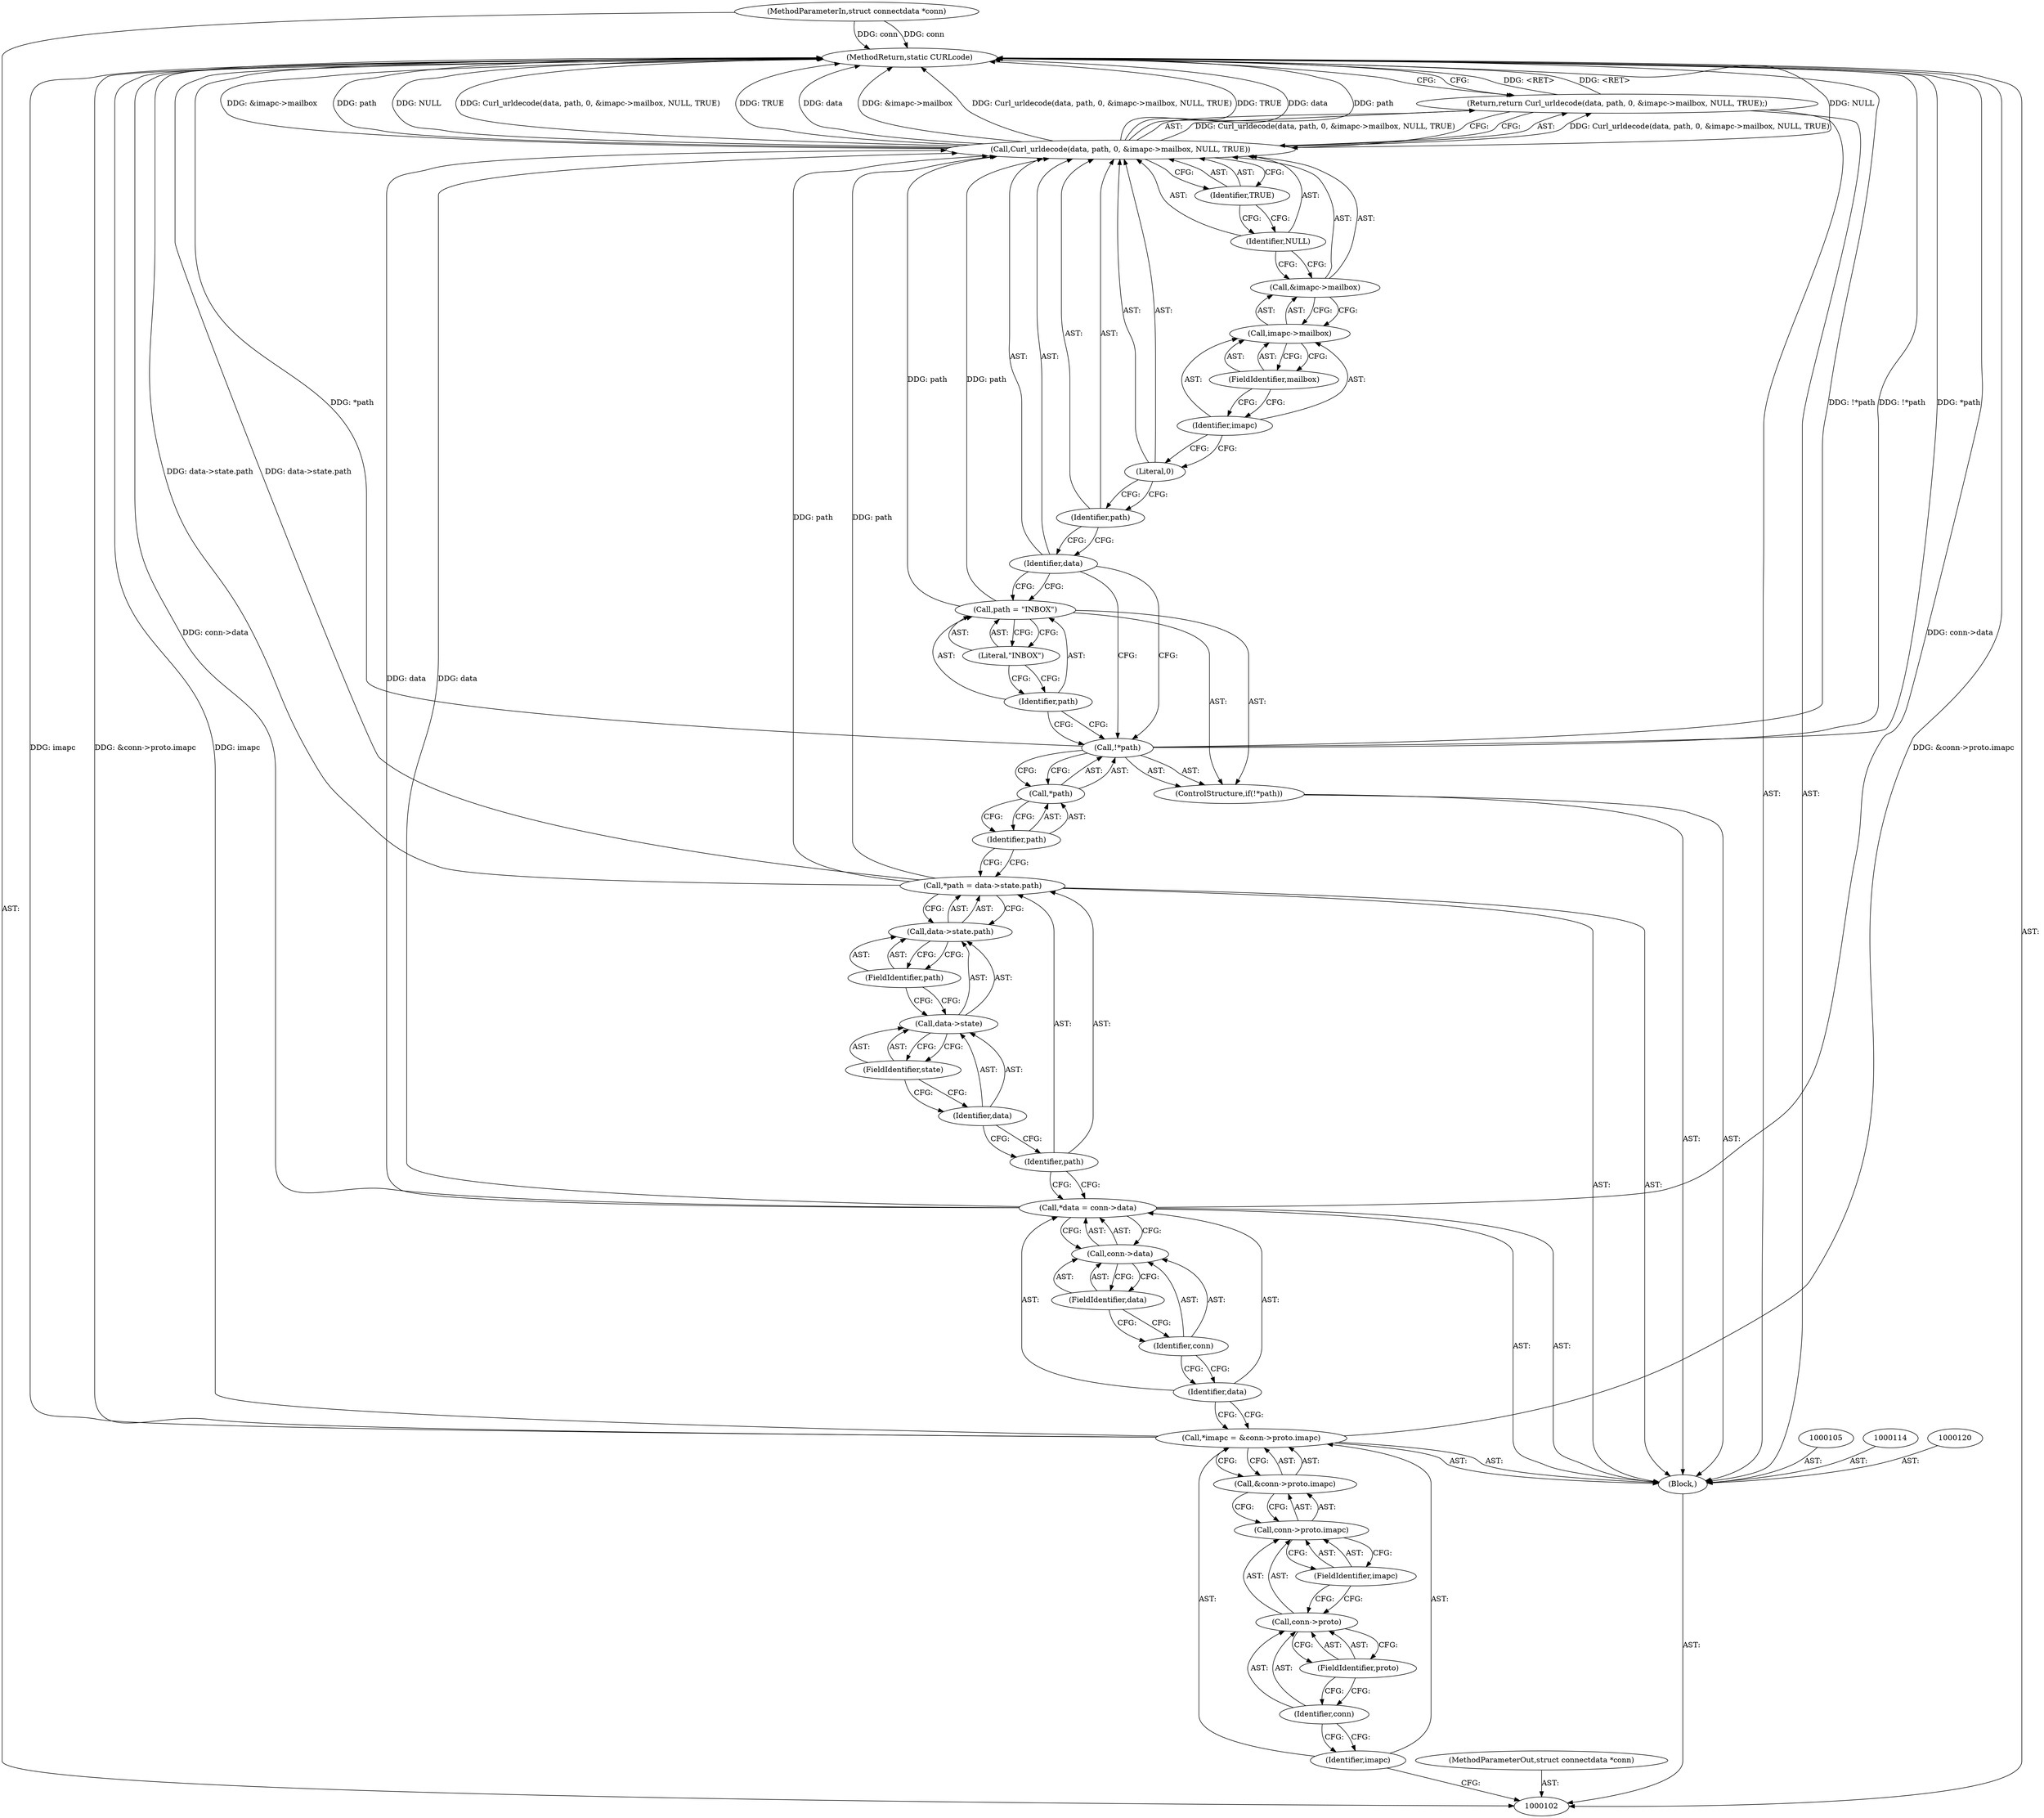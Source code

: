 digraph "0_curl_75ca568fa1c19de4c5358fed246686de8467c238_1" {
"1000146" [label="(MethodReturn,static CURLcode)"];
"1000103" [label="(MethodParameterIn,struct connectdata *conn)"];
"1000193" [label="(MethodParameterOut,struct connectdata *conn)"];
"1000135" [label="(Return,return Curl_urldecode(data, path, 0, &imapc->mailbox, NULL, TRUE);)"];
"1000137" [label="(Identifier,data)"];
"1000138" [label="(Identifier,path)"];
"1000139" [label="(Literal,0)"];
"1000140" [label="(Call,&imapc->mailbox)"];
"1000141" [label="(Call,imapc->mailbox)"];
"1000142" [label="(Identifier,imapc)"];
"1000143" [label="(FieldIdentifier,mailbox)"];
"1000144" [label="(Identifier,NULL)"];
"1000145" [label="(Identifier,TRUE)"];
"1000136" [label="(Call,Curl_urldecode(data, path, 0, &imapc->mailbox, NULL, TRUE))"];
"1000104" [label="(Block,)"];
"1000106" [label="(Call,*imapc = &conn->proto.imapc)"];
"1000107" [label="(Identifier,imapc)"];
"1000108" [label="(Call,&conn->proto.imapc)"];
"1000109" [label="(Call,conn->proto.imapc)"];
"1000110" [label="(Call,conn->proto)"];
"1000111" [label="(Identifier,conn)"];
"1000112" [label="(FieldIdentifier,proto)"];
"1000113" [label="(FieldIdentifier,imapc)"];
"1000115" [label="(Call,*data = conn->data)"];
"1000116" [label="(Identifier,data)"];
"1000117" [label="(Call,conn->data)"];
"1000118" [label="(Identifier,conn)"];
"1000119" [label="(FieldIdentifier,data)"];
"1000121" [label="(Call,*path = data->state.path)"];
"1000122" [label="(Identifier,path)"];
"1000123" [label="(Call,data->state.path)"];
"1000124" [label="(Call,data->state)"];
"1000125" [label="(Identifier,data)"];
"1000126" [label="(FieldIdentifier,state)"];
"1000127" [label="(FieldIdentifier,path)"];
"1000128" [label="(ControlStructure,if(!*path))"];
"1000129" [label="(Call,!*path)"];
"1000130" [label="(Call,*path)"];
"1000131" [label="(Identifier,path)"];
"1000134" [label="(Literal,\"INBOX\")"];
"1000132" [label="(Call,path = \"INBOX\")"];
"1000133" [label="(Identifier,path)"];
"1000146" -> "1000102"  [label="AST: "];
"1000146" -> "1000135"  [label="CFG: "];
"1000135" -> "1000146"  [label="DDG: <RET>"];
"1000115" -> "1000146"  [label="DDG: conn->data"];
"1000129" -> "1000146"  [label="DDG: *path"];
"1000129" -> "1000146"  [label="DDG: !*path"];
"1000106" -> "1000146"  [label="DDG: &conn->proto.imapc"];
"1000106" -> "1000146"  [label="DDG: imapc"];
"1000136" -> "1000146"  [label="DDG: &imapc->mailbox"];
"1000136" -> "1000146"  [label="DDG: path"];
"1000136" -> "1000146"  [label="DDG: NULL"];
"1000136" -> "1000146"  [label="DDG: Curl_urldecode(data, path, 0, &imapc->mailbox, NULL, TRUE)"];
"1000136" -> "1000146"  [label="DDG: TRUE"];
"1000136" -> "1000146"  [label="DDG: data"];
"1000121" -> "1000146"  [label="DDG: data->state.path"];
"1000103" -> "1000146"  [label="DDG: conn"];
"1000103" -> "1000102"  [label="AST: "];
"1000103" -> "1000146"  [label="DDG: conn"];
"1000193" -> "1000102"  [label="AST: "];
"1000135" -> "1000104"  [label="AST: "];
"1000135" -> "1000136"  [label="CFG: "];
"1000136" -> "1000135"  [label="AST: "];
"1000146" -> "1000135"  [label="CFG: "];
"1000135" -> "1000146"  [label="DDG: <RET>"];
"1000136" -> "1000135"  [label="DDG: Curl_urldecode(data, path, 0, &imapc->mailbox, NULL, TRUE)"];
"1000137" -> "1000136"  [label="AST: "];
"1000137" -> "1000132"  [label="CFG: "];
"1000137" -> "1000129"  [label="CFG: "];
"1000138" -> "1000137"  [label="CFG: "];
"1000138" -> "1000136"  [label="AST: "];
"1000138" -> "1000137"  [label="CFG: "];
"1000139" -> "1000138"  [label="CFG: "];
"1000139" -> "1000136"  [label="AST: "];
"1000139" -> "1000138"  [label="CFG: "];
"1000142" -> "1000139"  [label="CFG: "];
"1000140" -> "1000136"  [label="AST: "];
"1000140" -> "1000141"  [label="CFG: "];
"1000141" -> "1000140"  [label="AST: "];
"1000144" -> "1000140"  [label="CFG: "];
"1000141" -> "1000140"  [label="AST: "];
"1000141" -> "1000143"  [label="CFG: "];
"1000142" -> "1000141"  [label="AST: "];
"1000143" -> "1000141"  [label="AST: "];
"1000140" -> "1000141"  [label="CFG: "];
"1000142" -> "1000141"  [label="AST: "];
"1000142" -> "1000139"  [label="CFG: "];
"1000143" -> "1000142"  [label="CFG: "];
"1000143" -> "1000141"  [label="AST: "];
"1000143" -> "1000142"  [label="CFG: "];
"1000141" -> "1000143"  [label="CFG: "];
"1000144" -> "1000136"  [label="AST: "];
"1000144" -> "1000140"  [label="CFG: "];
"1000145" -> "1000144"  [label="CFG: "];
"1000145" -> "1000136"  [label="AST: "];
"1000145" -> "1000144"  [label="CFG: "];
"1000136" -> "1000145"  [label="CFG: "];
"1000136" -> "1000135"  [label="AST: "];
"1000136" -> "1000145"  [label="CFG: "];
"1000137" -> "1000136"  [label="AST: "];
"1000138" -> "1000136"  [label="AST: "];
"1000139" -> "1000136"  [label="AST: "];
"1000140" -> "1000136"  [label="AST: "];
"1000144" -> "1000136"  [label="AST: "];
"1000145" -> "1000136"  [label="AST: "];
"1000135" -> "1000136"  [label="CFG: "];
"1000136" -> "1000146"  [label="DDG: &imapc->mailbox"];
"1000136" -> "1000146"  [label="DDG: path"];
"1000136" -> "1000146"  [label="DDG: NULL"];
"1000136" -> "1000146"  [label="DDG: Curl_urldecode(data, path, 0, &imapc->mailbox, NULL, TRUE)"];
"1000136" -> "1000146"  [label="DDG: TRUE"];
"1000136" -> "1000146"  [label="DDG: data"];
"1000136" -> "1000135"  [label="DDG: Curl_urldecode(data, path, 0, &imapc->mailbox, NULL, TRUE)"];
"1000115" -> "1000136"  [label="DDG: data"];
"1000132" -> "1000136"  [label="DDG: path"];
"1000121" -> "1000136"  [label="DDG: path"];
"1000104" -> "1000102"  [label="AST: "];
"1000105" -> "1000104"  [label="AST: "];
"1000106" -> "1000104"  [label="AST: "];
"1000114" -> "1000104"  [label="AST: "];
"1000115" -> "1000104"  [label="AST: "];
"1000120" -> "1000104"  [label="AST: "];
"1000121" -> "1000104"  [label="AST: "];
"1000128" -> "1000104"  [label="AST: "];
"1000135" -> "1000104"  [label="AST: "];
"1000106" -> "1000104"  [label="AST: "];
"1000106" -> "1000108"  [label="CFG: "];
"1000107" -> "1000106"  [label="AST: "];
"1000108" -> "1000106"  [label="AST: "];
"1000116" -> "1000106"  [label="CFG: "];
"1000106" -> "1000146"  [label="DDG: &conn->proto.imapc"];
"1000106" -> "1000146"  [label="DDG: imapc"];
"1000107" -> "1000106"  [label="AST: "];
"1000107" -> "1000102"  [label="CFG: "];
"1000111" -> "1000107"  [label="CFG: "];
"1000108" -> "1000106"  [label="AST: "];
"1000108" -> "1000109"  [label="CFG: "];
"1000109" -> "1000108"  [label="AST: "];
"1000106" -> "1000108"  [label="CFG: "];
"1000109" -> "1000108"  [label="AST: "];
"1000109" -> "1000113"  [label="CFG: "];
"1000110" -> "1000109"  [label="AST: "];
"1000113" -> "1000109"  [label="AST: "];
"1000108" -> "1000109"  [label="CFG: "];
"1000110" -> "1000109"  [label="AST: "];
"1000110" -> "1000112"  [label="CFG: "];
"1000111" -> "1000110"  [label="AST: "];
"1000112" -> "1000110"  [label="AST: "];
"1000113" -> "1000110"  [label="CFG: "];
"1000111" -> "1000110"  [label="AST: "];
"1000111" -> "1000107"  [label="CFG: "];
"1000112" -> "1000111"  [label="CFG: "];
"1000112" -> "1000110"  [label="AST: "];
"1000112" -> "1000111"  [label="CFG: "];
"1000110" -> "1000112"  [label="CFG: "];
"1000113" -> "1000109"  [label="AST: "];
"1000113" -> "1000110"  [label="CFG: "];
"1000109" -> "1000113"  [label="CFG: "];
"1000115" -> "1000104"  [label="AST: "];
"1000115" -> "1000117"  [label="CFG: "];
"1000116" -> "1000115"  [label="AST: "];
"1000117" -> "1000115"  [label="AST: "];
"1000122" -> "1000115"  [label="CFG: "];
"1000115" -> "1000146"  [label="DDG: conn->data"];
"1000115" -> "1000136"  [label="DDG: data"];
"1000116" -> "1000115"  [label="AST: "];
"1000116" -> "1000106"  [label="CFG: "];
"1000118" -> "1000116"  [label="CFG: "];
"1000117" -> "1000115"  [label="AST: "];
"1000117" -> "1000119"  [label="CFG: "];
"1000118" -> "1000117"  [label="AST: "];
"1000119" -> "1000117"  [label="AST: "];
"1000115" -> "1000117"  [label="CFG: "];
"1000118" -> "1000117"  [label="AST: "];
"1000118" -> "1000116"  [label="CFG: "];
"1000119" -> "1000118"  [label="CFG: "];
"1000119" -> "1000117"  [label="AST: "];
"1000119" -> "1000118"  [label="CFG: "];
"1000117" -> "1000119"  [label="CFG: "];
"1000121" -> "1000104"  [label="AST: "];
"1000121" -> "1000123"  [label="CFG: "];
"1000122" -> "1000121"  [label="AST: "];
"1000123" -> "1000121"  [label="AST: "];
"1000131" -> "1000121"  [label="CFG: "];
"1000121" -> "1000146"  [label="DDG: data->state.path"];
"1000121" -> "1000136"  [label="DDG: path"];
"1000122" -> "1000121"  [label="AST: "];
"1000122" -> "1000115"  [label="CFG: "];
"1000125" -> "1000122"  [label="CFG: "];
"1000123" -> "1000121"  [label="AST: "];
"1000123" -> "1000127"  [label="CFG: "];
"1000124" -> "1000123"  [label="AST: "];
"1000127" -> "1000123"  [label="AST: "];
"1000121" -> "1000123"  [label="CFG: "];
"1000124" -> "1000123"  [label="AST: "];
"1000124" -> "1000126"  [label="CFG: "];
"1000125" -> "1000124"  [label="AST: "];
"1000126" -> "1000124"  [label="AST: "];
"1000127" -> "1000124"  [label="CFG: "];
"1000125" -> "1000124"  [label="AST: "];
"1000125" -> "1000122"  [label="CFG: "];
"1000126" -> "1000125"  [label="CFG: "];
"1000126" -> "1000124"  [label="AST: "];
"1000126" -> "1000125"  [label="CFG: "];
"1000124" -> "1000126"  [label="CFG: "];
"1000127" -> "1000123"  [label="AST: "];
"1000127" -> "1000124"  [label="CFG: "];
"1000123" -> "1000127"  [label="CFG: "];
"1000128" -> "1000104"  [label="AST: "];
"1000129" -> "1000128"  [label="AST: "];
"1000132" -> "1000128"  [label="AST: "];
"1000129" -> "1000128"  [label="AST: "];
"1000129" -> "1000130"  [label="CFG: "];
"1000130" -> "1000129"  [label="AST: "];
"1000133" -> "1000129"  [label="CFG: "];
"1000137" -> "1000129"  [label="CFG: "];
"1000129" -> "1000146"  [label="DDG: *path"];
"1000129" -> "1000146"  [label="DDG: !*path"];
"1000130" -> "1000129"  [label="AST: "];
"1000130" -> "1000131"  [label="CFG: "];
"1000131" -> "1000130"  [label="AST: "];
"1000129" -> "1000130"  [label="CFG: "];
"1000131" -> "1000130"  [label="AST: "];
"1000131" -> "1000121"  [label="CFG: "];
"1000130" -> "1000131"  [label="CFG: "];
"1000134" -> "1000132"  [label="AST: "];
"1000134" -> "1000133"  [label="CFG: "];
"1000132" -> "1000134"  [label="CFG: "];
"1000132" -> "1000128"  [label="AST: "];
"1000132" -> "1000134"  [label="CFG: "];
"1000133" -> "1000132"  [label="AST: "];
"1000134" -> "1000132"  [label="AST: "];
"1000137" -> "1000132"  [label="CFG: "];
"1000132" -> "1000136"  [label="DDG: path"];
"1000133" -> "1000132"  [label="AST: "];
"1000133" -> "1000129"  [label="CFG: "];
"1000134" -> "1000133"  [label="CFG: "];
}
